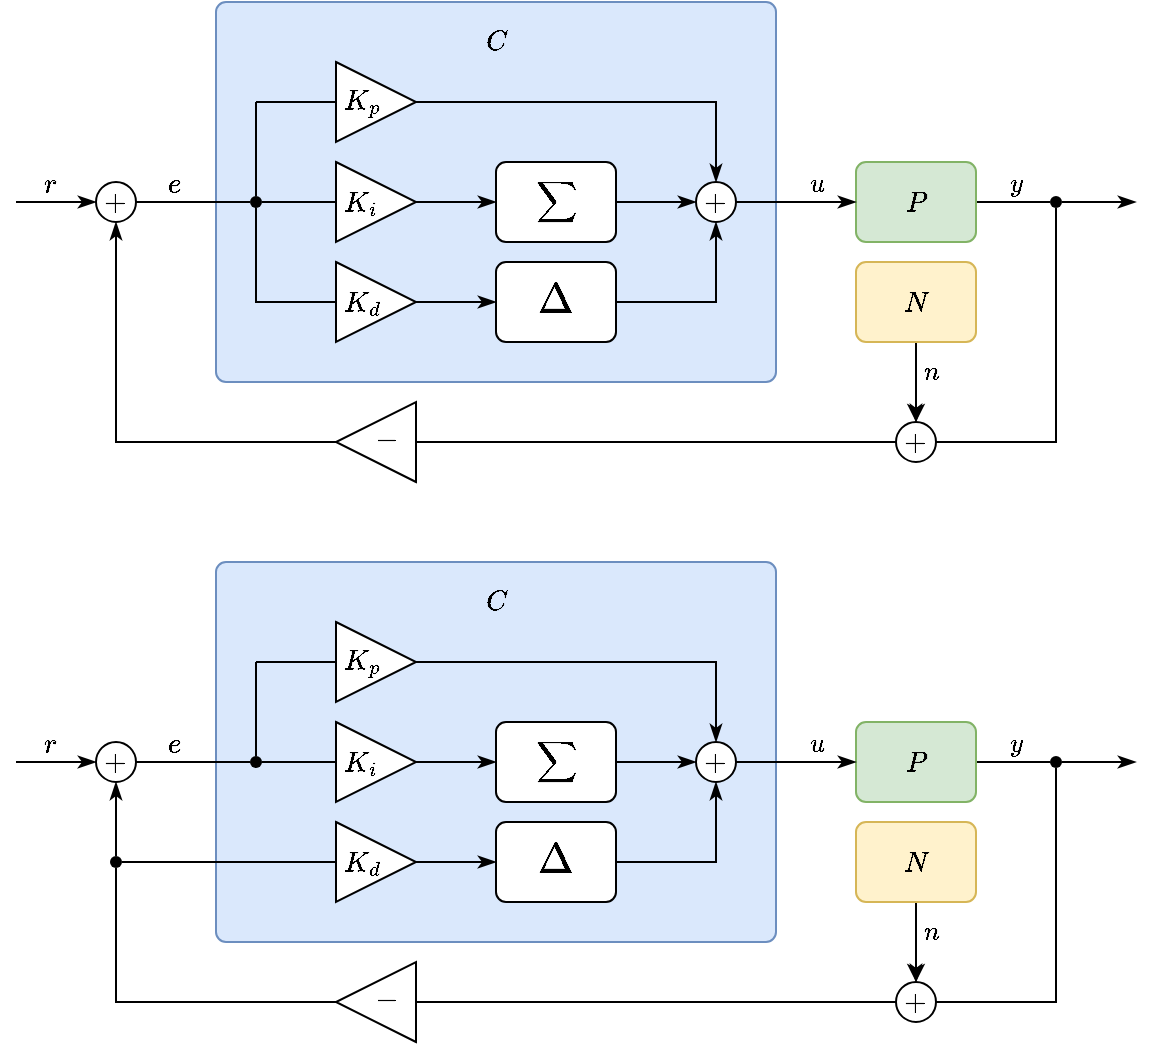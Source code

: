 <mxfile version="21.8.0" type="device">
  <diagram name="Page-1" id="2XKWPcIbEDFmkF_fYan6">
    <mxGraphModel dx="1687" dy="882" grid="1" gridSize="10" guides="1" tooltips="1" connect="1" arrows="1" fold="1" page="1" pageScale="1" pageWidth="1169" pageHeight="827" math="1" shadow="0">
      <root>
        <mxCell id="0" />
        <mxCell id="1" parent="0" />
        <mxCell id="3UGmoN3XCpKJd4NJfJ8R-1" value="" style="rounded=1;whiteSpace=wrap;html=1;arcSize=10;absoluteArcSize=1;fillColor=#dae8fc;strokeColor=#6c8ebf;" parent="1" vertex="1">
          <mxGeometry x="140" y="50" width="280" height="190" as="geometry" />
        </mxCell>
        <mxCell id="3UGmoN3XCpKJd4NJfJ8R-2" value="" style="rounded=0;orthogonalLoop=1;jettySize=auto;html=1;fontFamily=Helvetica;fontSize=12;endArrow=none;endFill=0;entryX=0;entryY=0.5;entryDx=0;entryDy=0;exitX=1;exitY=0.5;exitDx=0;exitDy=0;" parent="1" source="3UGmoN3XCpKJd4NJfJ8R-4" target="3UGmoN3XCpKJd4NJfJ8R-39" edge="1">
          <mxGeometry relative="1" as="geometry">
            <mxPoint x="530" y="170" as="sourcePoint" />
            <mxPoint x="550" y="140" as="targetPoint" />
            <Array as="points" />
          </mxGeometry>
        </mxCell>
        <mxCell id="3UGmoN3XCpKJd4NJfJ8R-3" value="$$y$$" style="edgeLabel;html=1;align=center;verticalAlign=middle;resizable=0;points=[];labelBackgroundColor=none;" parent="3UGmoN3XCpKJd4NJfJ8R-2" vertex="1" connectable="0">
          <mxGeometry relative="1" as="geometry">
            <mxPoint x="1" y="-9" as="offset" />
          </mxGeometry>
        </mxCell>
        <mxCell id="3UGmoN3XCpKJd4NJfJ8R-4" value="&lt;font data-font-src=&quot;https://fonts.googleapis.com/css?family=KaTeX_Math&quot; style=&quot;font-size: 12px;&quot;&gt;$$P$$&lt;/font&gt;" style="rounded=1;whiteSpace=wrap;html=1;fillColor=#d5e8d4;strokeColor=#82b366;fontFamily=Helvetica;fontSize=12;fontStyle=2;absoluteArcSize=1;arcSize=10;" parent="1" vertex="1">
          <mxGeometry x="460" y="130" width="60" height="40" as="geometry" />
        </mxCell>
        <mxCell id="3UGmoN3XCpKJd4NJfJ8R-5" style="rounded=0;orthogonalLoop=1;jettySize=auto;html=1;entryX=0;entryY=0.5;entryDx=0;entryDy=0;exitX=1;exitY=0.5;exitDx=0;exitDy=0;fontFamily=Helvetica;fontSize=12;endArrow=classicThin;endFill=1;" parent="1" source="3UGmoN3XCpKJd4NJfJ8R-33" target="3UGmoN3XCpKJd4NJfJ8R-4" edge="1">
          <mxGeometry relative="1" as="geometry">
            <mxPoint x="420" y="160" as="sourcePoint" />
            <Array as="points" />
          </mxGeometry>
        </mxCell>
        <mxCell id="3UGmoN3XCpKJd4NJfJ8R-6" value="$$u$$" style="edgeLabel;html=1;align=center;verticalAlign=middle;resizable=0;points=[];labelBackgroundColor=none;" parent="3UGmoN3XCpKJd4NJfJ8R-5" vertex="1" connectable="0">
          <mxGeometry relative="1" as="geometry">
            <mxPoint x="10" y="-9" as="offset" />
          </mxGeometry>
        </mxCell>
        <mxCell id="3UGmoN3XCpKJd4NJfJ8R-7" style="rounded=0;orthogonalLoop=1;jettySize=auto;html=1;exitX=1;exitY=0.5;exitDx=0;exitDy=0;entryX=0;entryY=0.5;entryDx=0;entryDy=0;strokeColor=default;endArrow=none;endFill=0;fontFamily=Helvetica;fontSize=12;" parent="1" source="3UGmoN3XCpKJd4NJfJ8R-10" edge="1" target="3UGmoN3XCpKJd4NJfJ8R-38">
          <mxGeometry relative="1" as="geometry">
            <mxPoint x="140" y="160" as="targetPoint" />
          </mxGeometry>
        </mxCell>
        <mxCell id="3UGmoN3XCpKJd4NJfJ8R-8" value="$$e$$" style="edgeLabel;html=1;align=center;verticalAlign=middle;resizable=0;points=[];fontFamily=Helvetica;fontSize=12;labelBackgroundColor=none;" parent="3UGmoN3XCpKJd4NJfJ8R-7" vertex="1" connectable="0">
          <mxGeometry relative="1" as="geometry">
            <mxPoint x="-10" y="-9" as="offset" />
          </mxGeometry>
        </mxCell>
        <mxCell id="3UGmoN3XCpKJd4NJfJ8R-9" style="edgeStyle=orthogonalEdgeStyle;rounded=0;orthogonalLoop=1;jettySize=auto;html=1;entryX=0.5;entryY=1;entryDx=0;entryDy=0;exitX=1;exitY=0.5;exitDx=0;exitDy=0;endArrow=classicThin;endFill=1;" parent="1" source="3UGmoN3XCpKJd4NJfJ8R-34" target="3UGmoN3XCpKJd4NJfJ8R-10" edge="1">
          <mxGeometry relative="1" as="geometry">
            <mxPoint x="160" y="280" as="sourcePoint" />
            <Array as="points">
              <mxPoint x="90" y="270" />
            </Array>
            <mxPoint x="90" y="223" as="targetPoint" />
          </mxGeometry>
        </mxCell>
        <mxCell id="3UGmoN3XCpKJd4NJfJ8R-10" value="$$+$$" style="ellipse;whiteSpace=wrap;html=1;aspect=fixed;fontFamily=Helvetica;fontSize=12;spacing=0;" parent="1" vertex="1">
          <mxGeometry x="80" y="140" width="20" height="20" as="geometry" />
        </mxCell>
        <mxCell id="3UGmoN3XCpKJd4NJfJ8R-11" value="" style="endArrow=classicThin;html=1;rounded=0;entryX=0;entryY=0.5;entryDx=0;entryDy=0;fontFamily=Helvetica;fontSize=12;endFill=1;" parent="1" target="3UGmoN3XCpKJd4NJfJ8R-10" edge="1">
          <mxGeometry width="50" height="50" relative="1" as="geometry">
            <mxPoint x="40" y="150" as="sourcePoint" />
            <mxPoint x="10" y="160" as="targetPoint" />
          </mxGeometry>
        </mxCell>
        <mxCell id="3UGmoN3XCpKJd4NJfJ8R-12" value="$$r$$" style="edgeLabel;html=1;align=center;verticalAlign=middle;resizable=0;points=[];fontFamily=Helvetica;fontSize=12;labelBackgroundColor=none;" parent="3UGmoN3XCpKJd4NJfJ8R-11" vertex="1" connectable="0">
          <mxGeometry relative="1" as="geometry">
            <mxPoint x="-3" y="-9" as="offset" />
          </mxGeometry>
        </mxCell>
        <mxCell id="3UGmoN3XCpKJd4NJfJ8R-13" style="rounded=0;orthogonalLoop=1;jettySize=auto;html=1;exitX=0.5;exitY=1;exitDx=0;exitDy=0;entryX=0.5;entryY=0;entryDx=0;entryDy=0;fontFamily=Helvetica;fontSize=12;endArrow=classicThin;endFill=1;dashed=1;" parent="1" source="3UGmoN3XCpKJd4NJfJ8R-15" target="3UGmoN3XCpKJd4NJfJ8R-18" edge="1">
          <mxGeometry relative="1" as="geometry">
            <mxPoint x="590" y="70" as="sourcePoint" />
          </mxGeometry>
        </mxCell>
        <mxCell id="3UGmoN3XCpKJd4NJfJ8R-14" value="$$n$$" style="edgeLabel;html=1;align=center;verticalAlign=middle;resizable=0;points=[];labelBackgroundColor=none;" parent="3UGmoN3XCpKJd4NJfJ8R-13" vertex="1" connectable="0">
          <mxGeometry relative="1" as="geometry">
            <mxPoint x="7" y="-5" as="offset" />
          </mxGeometry>
        </mxCell>
        <mxCell id="i-1P1SJiFzJJRI6rw9ve-2" value="" style="edgeStyle=orthogonalEdgeStyle;rounded=0;orthogonalLoop=1;jettySize=auto;html=1;" edge="1" parent="1" source="3UGmoN3XCpKJd4NJfJ8R-15" target="3UGmoN3XCpKJd4NJfJ8R-18">
          <mxGeometry relative="1" as="geometry" />
        </mxCell>
        <mxCell id="3UGmoN3XCpKJd4NJfJ8R-15" value="$$N$$" style="rounded=1;whiteSpace=wrap;html=1;fillColor=#fff2cc;strokeColor=#d6b656;fontFamily=Helvetica;fontSize=12;fontStyle=2;absoluteArcSize=1;arcSize=10;" parent="1" vertex="1">
          <mxGeometry x="460" y="180" width="60" height="40" as="geometry" />
        </mxCell>
        <mxCell id="3UGmoN3XCpKJd4NJfJ8R-16" style="rounded=0;orthogonalLoop=1;jettySize=auto;html=1;exitX=1;exitY=0.5;exitDx=0;exitDy=0;fontFamily=Helvetica;fontSize=12;endArrow=classicThin;endFill=1;" parent="1" source="3UGmoN3XCpKJd4NJfJ8R-39" edge="1">
          <mxGeometry relative="1" as="geometry">
            <mxPoint x="600" y="150" as="targetPoint" />
          </mxGeometry>
        </mxCell>
        <mxCell id="3UGmoN3XCpKJd4NJfJ8R-17" style="rounded=0;orthogonalLoop=1;jettySize=auto;html=1;entryX=0.5;entryY=1;entryDx=0;entryDy=0;endArrow=none;endFill=0;exitX=1;exitY=0.5;exitDx=0;exitDy=0;" parent="1" source="3UGmoN3XCpKJd4NJfJ8R-18" target="3UGmoN3XCpKJd4NJfJ8R-39" edge="1">
          <mxGeometry relative="1" as="geometry">
            <mxPoint x="590" y="150" as="sourcePoint" />
            <Array as="points">
              <mxPoint x="560" y="270" />
            </Array>
          </mxGeometry>
        </mxCell>
        <mxCell id="3UGmoN3XCpKJd4NJfJ8R-18" value="$$+$$" style="ellipse;whiteSpace=wrap;html=1;aspect=fixed;fontFamily=Helvetica;fontSize=12;spacing=0;" parent="1" vertex="1">
          <mxGeometry x="480" y="260" width="20" height="20" as="geometry" />
        </mxCell>
        <mxCell id="3UGmoN3XCpKJd4NJfJ8R-19" style="edgeStyle=orthogonalEdgeStyle;rounded=0;orthogonalLoop=1;jettySize=auto;html=1;exitX=1;exitY=0.5;exitDx=0;exitDy=0;entryX=0.5;entryY=1;entryDx=0;entryDy=0;endArrow=classicThin;endFill=1;" parent="1" source="3UGmoN3XCpKJd4NJfJ8R-20" target="3UGmoN3XCpKJd4NJfJ8R-33" edge="1">
          <mxGeometry relative="1" as="geometry" />
        </mxCell>
        <mxCell id="3UGmoN3XCpKJd4NJfJ8R-20" value="$$\Delta$$" style="rounded=1;whiteSpace=wrap;html=1;fontFamily=Helvetica;fontSize=18;fontStyle=0;absoluteArcSize=1;arcSize=10;" parent="1" vertex="1">
          <mxGeometry x="280" y="180" width="60" height="40" as="geometry" />
        </mxCell>
        <mxCell id="3UGmoN3XCpKJd4NJfJ8R-21" value="" style="endArrow=none;html=1;rounded=0;fontFamily=Helvetica;fontSize=12;exitX=0.5;exitY=0;exitDx=0;exitDy=0;" parent="1" source="3UGmoN3XCpKJd4NJfJ8R-38" edge="1">
          <mxGeometry width="50" height="50" relative="1" as="geometry">
            <mxPoint x="160" y="160" as="sourcePoint" />
            <mxPoint x="160" y="100" as="targetPoint" />
          </mxGeometry>
        </mxCell>
        <mxCell id="3UGmoN3XCpKJd4NJfJ8R-22" value="" style="endArrow=none;html=1;rounded=0;entryX=0;entryY=0.5;entryDx=0;entryDy=0;fontFamily=Helvetica;fontSize=12;endFill=0;" parent="1" target="3UGmoN3XCpKJd4NJfJ8R-26" edge="1">
          <mxGeometry width="50" height="50" relative="1" as="geometry">
            <mxPoint x="160" y="100" as="sourcePoint" />
            <mxPoint x="200" y="100" as="targetPoint" />
          </mxGeometry>
        </mxCell>
        <mxCell id="3UGmoN3XCpKJd4NJfJ8R-24" value="" style="endArrow=none;html=1;rounded=0;entryX=0;entryY=0.5;entryDx=0;entryDy=0;fontFamily=Helvetica;fontSize=12;endFill=0;exitX=0.5;exitY=1;exitDx=0;exitDy=0;" parent="1" source="3UGmoN3XCpKJd4NJfJ8R-38" target="3UGmoN3XCpKJd4NJfJ8R-30" edge="1">
          <mxGeometry width="50" height="50" relative="1" as="geometry">
            <mxPoint x="90" y="220" as="sourcePoint" />
            <mxPoint x="180" y="219.71" as="targetPoint" />
            <Array as="points">
              <mxPoint x="160" y="200" />
            </Array>
          </mxGeometry>
        </mxCell>
        <mxCell id="3UGmoN3XCpKJd4NJfJ8R-25" style="edgeStyle=orthogonalEdgeStyle;rounded=0;orthogonalLoop=1;jettySize=auto;html=1;exitX=1;exitY=0.5;exitDx=0;exitDy=0;entryX=0.5;entryY=0;entryDx=0;entryDy=0;endArrow=classicThin;endFill=1;" parent="1" source="3UGmoN3XCpKJd4NJfJ8R-26" target="3UGmoN3XCpKJd4NJfJ8R-33" edge="1">
          <mxGeometry relative="1" as="geometry" />
        </mxCell>
        <mxCell id="3UGmoN3XCpKJd4NJfJ8R-26" value="$$K_p$$" style="triangle;whiteSpace=wrap;html=1;align=left;spacingLeft=4;fontFamily=Helvetica;fontSize=12;spacing=0;" parent="1" vertex="1">
          <mxGeometry x="200" y="80" width="40" height="40" as="geometry" />
        </mxCell>
        <mxCell id="3UGmoN3XCpKJd4NJfJ8R-27" style="rounded=0;orthogonalLoop=1;jettySize=auto;html=1;exitX=1;exitY=0.5;exitDx=0;exitDy=0;entryX=0;entryY=0.5;entryDx=0;entryDy=0;endArrow=classicThin;endFill=1;" parent="1" source="3UGmoN3XCpKJd4NJfJ8R-28" target="3UGmoN3XCpKJd4NJfJ8R-32" edge="1">
          <mxGeometry relative="1" as="geometry" />
        </mxCell>
        <mxCell id="3UGmoN3XCpKJd4NJfJ8R-28" value="$$K_i$$" style="triangle;whiteSpace=wrap;html=1;align=left;spacingLeft=4;fontFamily=Helvetica;fontSize=12;spacing=0;" parent="1" vertex="1">
          <mxGeometry x="200" y="130" width="40" height="40" as="geometry" />
        </mxCell>
        <mxCell id="3UGmoN3XCpKJd4NJfJ8R-29" style="edgeStyle=orthogonalEdgeStyle;rounded=0;orthogonalLoop=1;jettySize=auto;html=1;exitX=1;exitY=0.5;exitDx=0;exitDy=0;entryX=0;entryY=0.5;entryDx=0;entryDy=0;endArrow=classicThin;endFill=1;" parent="1" source="3UGmoN3XCpKJd4NJfJ8R-30" target="3UGmoN3XCpKJd4NJfJ8R-20" edge="1">
          <mxGeometry relative="1" as="geometry" />
        </mxCell>
        <mxCell id="3UGmoN3XCpKJd4NJfJ8R-30" value="$$K_d$$" style="triangle;whiteSpace=wrap;html=1;align=left;spacingLeft=4;fontFamily=Helvetica;fontSize=12;spacing=0;" parent="1" vertex="1">
          <mxGeometry x="200" y="180" width="40" height="40" as="geometry" />
        </mxCell>
        <mxCell id="3UGmoN3XCpKJd4NJfJ8R-31" style="edgeStyle=orthogonalEdgeStyle;rounded=0;orthogonalLoop=1;jettySize=auto;html=1;exitX=1;exitY=0.5;exitDx=0;exitDy=0;entryX=0;entryY=0.5;entryDx=0;entryDy=0;endArrow=classicThin;endFill=1;" parent="1" source="3UGmoN3XCpKJd4NJfJ8R-32" target="3UGmoN3XCpKJd4NJfJ8R-33" edge="1">
          <mxGeometry relative="1" as="geometry">
            <Array as="points">
              <mxPoint x="340" y="160" />
              <mxPoint x="340" y="160" />
            </Array>
          </mxGeometry>
        </mxCell>
        <mxCell id="3UGmoN3XCpKJd4NJfJ8R-32" value="$$\sum$$" style="rounded=1;whiteSpace=wrap;html=1;fontFamily=Helvetica;fontSize=12;fontStyle=0;absoluteArcSize=1;arcSize=10;" parent="1" vertex="1">
          <mxGeometry x="280" y="130" width="60" height="40" as="geometry" />
        </mxCell>
        <mxCell id="3UGmoN3XCpKJd4NJfJ8R-33" value="$$+$$" style="ellipse;whiteSpace=wrap;html=1;aspect=fixed;fontFamily=Helvetica;fontSize=12;spacing=0;" parent="1" vertex="1">
          <mxGeometry x="380" y="140" width="20" height="20" as="geometry" />
        </mxCell>
        <mxCell id="3UGmoN3XCpKJd4NJfJ8R-34" value="$$-$$" style="triangle;whiteSpace=wrap;html=1;align=left;spacingLeft=9;fontFamily=Helvetica;fontSize=12;rotation=-180;spacing=0;" parent="1" vertex="1">
          <mxGeometry x="200" y="250" width="40" height="40" as="geometry" />
        </mxCell>
        <mxCell id="3UGmoN3XCpKJd4NJfJ8R-37" style="edgeStyle=orthogonalEdgeStyle;rounded=0;orthogonalLoop=1;jettySize=auto;html=1;exitX=1;exitY=0.5;exitDx=0;exitDy=0;entryX=0;entryY=0.5;entryDx=0;entryDy=0;endArrow=none;endFill=0;" parent="1" source="3UGmoN3XCpKJd4NJfJ8R-38" target="3UGmoN3XCpKJd4NJfJ8R-28" edge="1">
          <mxGeometry relative="1" as="geometry" />
        </mxCell>
        <mxCell id="3UGmoN3XCpKJd4NJfJ8R-38" value="" style="ellipse;whiteSpace=wrap;html=1;strokeColor=none;fillColor=#000000;" parent="1" vertex="1">
          <mxGeometry x="157" y="147" width="6" height="6" as="geometry" />
        </mxCell>
        <mxCell id="3UGmoN3XCpKJd4NJfJ8R-39" value="" style="ellipse;whiteSpace=wrap;html=1;strokeColor=none;fillColor=#000000;" parent="1" vertex="1">
          <mxGeometry x="557" y="147" width="6" height="6" as="geometry" />
        </mxCell>
        <mxCell id="3UGmoN3XCpKJd4NJfJ8R-40" value="$$C$$" style="text;html=1;strokeColor=none;fillColor=none;align=center;verticalAlign=middle;whiteSpace=wrap;rounded=0;" parent="1" vertex="1">
          <mxGeometry x="250" y="50" width="60" height="40" as="geometry" />
        </mxCell>
        <mxCell id="3UGmoN3XCpKJd4NJfJ8R-41" value="" style="endArrow=none;html=1;rounded=0;edgeStyle=orthogonalEdgeStyle;entryX=0;entryY=0.5;entryDx=0;entryDy=0;exitX=0;exitY=0.5;exitDx=0;exitDy=0;" parent="1" source="3UGmoN3XCpKJd4NJfJ8R-34" target="3UGmoN3XCpKJd4NJfJ8R-18" edge="1">
          <mxGeometry width="50" height="50" relative="1" as="geometry">
            <mxPoint x="520" y="268" as="sourcePoint" />
            <mxPoint x="610" y="160" as="targetPoint" />
          </mxGeometry>
        </mxCell>
        <mxCell id="i-1P1SJiFzJJRI6rw9ve-3" value="" style="rounded=1;whiteSpace=wrap;html=1;arcSize=10;absoluteArcSize=1;fillColor=#dae8fc;strokeColor=#6c8ebf;" vertex="1" parent="1">
          <mxGeometry x="140" y="330" width="280" height="190" as="geometry" />
        </mxCell>
        <mxCell id="i-1P1SJiFzJJRI6rw9ve-4" value="" style="rounded=0;orthogonalLoop=1;jettySize=auto;html=1;fontFamily=Helvetica;fontSize=12;endArrow=none;endFill=0;entryX=0;entryY=0.5;entryDx=0;entryDy=0;exitX=1;exitY=0.5;exitDx=0;exitDy=0;" edge="1" parent="1" source="i-1P1SJiFzJJRI6rw9ve-6" target="i-1P1SJiFzJJRI6rw9ve-40">
          <mxGeometry relative="1" as="geometry">
            <mxPoint x="530" y="450" as="sourcePoint" />
            <mxPoint x="550" y="420" as="targetPoint" />
            <Array as="points" />
          </mxGeometry>
        </mxCell>
        <mxCell id="i-1P1SJiFzJJRI6rw9ve-5" value="$$y$$" style="edgeLabel;html=1;align=center;verticalAlign=middle;resizable=0;points=[];labelBackgroundColor=none;" vertex="1" connectable="0" parent="i-1P1SJiFzJJRI6rw9ve-4">
          <mxGeometry relative="1" as="geometry">
            <mxPoint x="1" y="-9" as="offset" />
          </mxGeometry>
        </mxCell>
        <mxCell id="i-1P1SJiFzJJRI6rw9ve-6" value="&lt;font data-font-src=&quot;https://fonts.googleapis.com/css?family=KaTeX_Math&quot; style=&quot;font-size: 12px;&quot;&gt;$$P$$&lt;/font&gt;" style="rounded=1;whiteSpace=wrap;html=1;fillColor=#d5e8d4;strokeColor=#82b366;fontFamily=Helvetica;fontSize=12;fontStyle=2;absoluteArcSize=1;arcSize=10;" vertex="1" parent="1">
          <mxGeometry x="460" y="410" width="60" height="40" as="geometry" />
        </mxCell>
        <mxCell id="i-1P1SJiFzJJRI6rw9ve-7" style="rounded=0;orthogonalLoop=1;jettySize=auto;html=1;entryX=0;entryY=0.5;entryDx=0;entryDy=0;exitX=1;exitY=0.5;exitDx=0;exitDy=0;fontFamily=Helvetica;fontSize=12;endArrow=classicThin;endFill=1;" edge="1" parent="1" source="i-1P1SJiFzJJRI6rw9ve-36" target="i-1P1SJiFzJJRI6rw9ve-6">
          <mxGeometry relative="1" as="geometry">
            <mxPoint x="420" y="440" as="sourcePoint" />
            <Array as="points" />
          </mxGeometry>
        </mxCell>
        <mxCell id="i-1P1SJiFzJJRI6rw9ve-8" value="$$u$$" style="edgeLabel;html=1;align=center;verticalAlign=middle;resizable=0;points=[];labelBackgroundColor=none;" vertex="1" connectable="0" parent="i-1P1SJiFzJJRI6rw9ve-7">
          <mxGeometry relative="1" as="geometry">
            <mxPoint x="10" y="-9" as="offset" />
          </mxGeometry>
        </mxCell>
        <mxCell id="i-1P1SJiFzJJRI6rw9ve-9" style="rounded=0;orthogonalLoop=1;jettySize=auto;html=1;exitX=1;exitY=0.5;exitDx=0;exitDy=0;entryX=0;entryY=0.5;entryDx=0;entryDy=0;strokeColor=default;endArrow=none;endFill=0;fontFamily=Helvetica;fontSize=12;" edge="1" parent="1" source="i-1P1SJiFzJJRI6rw9ve-12" target="i-1P1SJiFzJJRI6rw9ve-39">
          <mxGeometry relative="1" as="geometry">
            <mxPoint x="140" y="440" as="targetPoint" />
          </mxGeometry>
        </mxCell>
        <mxCell id="i-1P1SJiFzJJRI6rw9ve-10" value="$$e$$" style="edgeLabel;html=1;align=center;verticalAlign=middle;resizable=0;points=[];fontFamily=Helvetica;fontSize=12;labelBackgroundColor=none;" vertex="1" connectable="0" parent="i-1P1SJiFzJJRI6rw9ve-9">
          <mxGeometry relative="1" as="geometry">
            <mxPoint x="-10" y="-9" as="offset" />
          </mxGeometry>
        </mxCell>
        <mxCell id="i-1P1SJiFzJJRI6rw9ve-11" style="edgeStyle=orthogonalEdgeStyle;rounded=0;orthogonalLoop=1;jettySize=auto;html=1;exitX=1;exitY=0.5;exitDx=0;exitDy=0;endArrow=none;endFill=0;entryX=0.5;entryY=1;entryDx=0;entryDy=0;" edge="1" parent="1" source="i-1P1SJiFzJJRI6rw9ve-37" target="i-1P1SJiFzJJRI6rw9ve-43">
          <mxGeometry relative="1" as="geometry">
            <mxPoint x="160" y="560" as="sourcePoint" />
            <Array as="points">
              <mxPoint x="90" y="550" />
            </Array>
            <mxPoint x="90" y="490" as="targetPoint" />
          </mxGeometry>
        </mxCell>
        <mxCell id="i-1P1SJiFzJJRI6rw9ve-12" value="$$+$$" style="ellipse;whiteSpace=wrap;html=1;aspect=fixed;fontFamily=Helvetica;fontSize=12;spacing=0;" vertex="1" parent="1">
          <mxGeometry x="80" y="420" width="20" height="20" as="geometry" />
        </mxCell>
        <mxCell id="i-1P1SJiFzJJRI6rw9ve-13" value="" style="endArrow=classicThin;html=1;rounded=0;entryX=0;entryY=0.5;entryDx=0;entryDy=0;fontFamily=Helvetica;fontSize=12;endFill=1;" edge="1" parent="1" target="i-1P1SJiFzJJRI6rw9ve-12">
          <mxGeometry width="50" height="50" relative="1" as="geometry">
            <mxPoint x="40" y="430" as="sourcePoint" />
            <mxPoint x="10" y="440" as="targetPoint" />
          </mxGeometry>
        </mxCell>
        <mxCell id="i-1P1SJiFzJJRI6rw9ve-14" value="$$r$$" style="edgeLabel;html=1;align=center;verticalAlign=middle;resizable=0;points=[];fontFamily=Helvetica;fontSize=12;labelBackgroundColor=none;" vertex="1" connectable="0" parent="i-1P1SJiFzJJRI6rw9ve-13">
          <mxGeometry relative="1" as="geometry">
            <mxPoint x="-3" y="-9" as="offset" />
          </mxGeometry>
        </mxCell>
        <mxCell id="i-1P1SJiFzJJRI6rw9ve-15" style="rounded=0;orthogonalLoop=1;jettySize=auto;html=1;exitX=0.5;exitY=1;exitDx=0;exitDy=0;entryX=0.5;entryY=0;entryDx=0;entryDy=0;fontFamily=Helvetica;fontSize=12;endArrow=classicThin;endFill=1;dashed=1;" edge="1" parent="1" source="i-1P1SJiFzJJRI6rw9ve-18" target="i-1P1SJiFzJJRI6rw9ve-21">
          <mxGeometry relative="1" as="geometry">
            <mxPoint x="590" y="350" as="sourcePoint" />
          </mxGeometry>
        </mxCell>
        <mxCell id="i-1P1SJiFzJJRI6rw9ve-16" value="$$n$$" style="edgeLabel;html=1;align=center;verticalAlign=middle;resizable=0;points=[];labelBackgroundColor=none;" vertex="1" connectable="0" parent="i-1P1SJiFzJJRI6rw9ve-15">
          <mxGeometry relative="1" as="geometry">
            <mxPoint x="7" y="-5" as="offset" />
          </mxGeometry>
        </mxCell>
        <mxCell id="i-1P1SJiFzJJRI6rw9ve-17" value="" style="edgeStyle=orthogonalEdgeStyle;rounded=0;orthogonalLoop=1;jettySize=auto;html=1;" edge="1" parent="1" source="i-1P1SJiFzJJRI6rw9ve-18" target="i-1P1SJiFzJJRI6rw9ve-21">
          <mxGeometry relative="1" as="geometry" />
        </mxCell>
        <mxCell id="i-1P1SJiFzJJRI6rw9ve-18" value="$$N$$" style="rounded=1;whiteSpace=wrap;html=1;fillColor=#fff2cc;strokeColor=#d6b656;fontFamily=Helvetica;fontSize=12;fontStyle=2;absoluteArcSize=1;arcSize=10;" vertex="1" parent="1">
          <mxGeometry x="460" y="460" width="60" height="40" as="geometry" />
        </mxCell>
        <mxCell id="i-1P1SJiFzJJRI6rw9ve-19" style="rounded=0;orthogonalLoop=1;jettySize=auto;html=1;exitX=1;exitY=0.5;exitDx=0;exitDy=0;fontFamily=Helvetica;fontSize=12;endArrow=classicThin;endFill=1;" edge="1" parent="1" source="i-1P1SJiFzJJRI6rw9ve-40">
          <mxGeometry relative="1" as="geometry">
            <mxPoint x="600" y="430" as="targetPoint" />
          </mxGeometry>
        </mxCell>
        <mxCell id="i-1P1SJiFzJJRI6rw9ve-20" style="rounded=0;orthogonalLoop=1;jettySize=auto;html=1;entryX=0.5;entryY=1;entryDx=0;entryDy=0;endArrow=none;endFill=0;exitX=1;exitY=0.5;exitDx=0;exitDy=0;" edge="1" parent="1" source="i-1P1SJiFzJJRI6rw9ve-21" target="i-1P1SJiFzJJRI6rw9ve-40">
          <mxGeometry relative="1" as="geometry">
            <mxPoint x="590" y="430" as="sourcePoint" />
            <Array as="points">
              <mxPoint x="560" y="550" />
            </Array>
          </mxGeometry>
        </mxCell>
        <mxCell id="i-1P1SJiFzJJRI6rw9ve-21" value="$$+$$" style="ellipse;whiteSpace=wrap;html=1;aspect=fixed;fontFamily=Helvetica;fontSize=12;spacing=0;" vertex="1" parent="1">
          <mxGeometry x="480" y="540" width="20" height="20" as="geometry" />
        </mxCell>
        <mxCell id="i-1P1SJiFzJJRI6rw9ve-22" style="edgeStyle=orthogonalEdgeStyle;rounded=0;orthogonalLoop=1;jettySize=auto;html=1;exitX=1;exitY=0.5;exitDx=0;exitDy=0;entryX=0.5;entryY=1;entryDx=0;entryDy=0;endArrow=classicThin;endFill=1;" edge="1" parent="1" source="i-1P1SJiFzJJRI6rw9ve-23" target="i-1P1SJiFzJJRI6rw9ve-36">
          <mxGeometry relative="1" as="geometry" />
        </mxCell>
        <mxCell id="i-1P1SJiFzJJRI6rw9ve-23" value="$$\Delta$$" style="rounded=1;whiteSpace=wrap;html=1;fontFamily=Helvetica;fontSize=18;fontStyle=0;absoluteArcSize=1;arcSize=10;" vertex="1" parent="1">
          <mxGeometry x="280" y="460" width="60" height="40" as="geometry" />
        </mxCell>
        <mxCell id="i-1P1SJiFzJJRI6rw9ve-24" value="" style="endArrow=none;html=1;rounded=0;fontFamily=Helvetica;fontSize=12;exitX=0.5;exitY=0;exitDx=0;exitDy=0;" edge="1" parent="1" source="i-1P1SJiFzJJRI6rw9ve-39">
          <mxGeometry width="50" height="50" relative="1" as="geometry">
            <mxPoint x="160" y="440" as="sourcePoint" />
            <mxPoint x="160" y="380" as="targetPoint" />
          </mxGeometry>
        </mxCell>
        <mxCell id="i-1P1SJiFzJJRI6rw9ve-25" value="" style="endArrow=none;html=1;rounded=0;entryX=0;entryY=0.5;entryDx=0;entryDy=0;fontFamily=Helvetica;fontSize=12;endFill=0;" edge="1" parent="1" target="i-1P1SJiFzJJRI6rw9ve-29">
          <mxGeometry width="50" height="50" relative="1" as="geometry">
            <mxPoint x="160" y="380" as="sourcePoint" />
            <mxPoint x="200" y="380" as="targetPoint" />
          </mxGeometry>
        </mxCell>
        <mxCell id="i-1P1SJiFzJJRI6rw9ve-27" value="" style="endArrow=none;html=1;rounded=0;entryX=0;entryY=0.5;entryDx=0;entryDy=0;fontFamily=Helvetica;fontSize=12;endFill=0;exitX=1;exitY=0.5;exitDx=0;exitDy=0;" edge="1" parent="1" source="i-1P1SJiFzJJRI6rw9ve-43" target="i-1P1SJiFzJJRI6rw9ve-33">
          <mxGeometry width="50" height="50" relative="1" as="geometry">
            <mxPoint x="100" y="480" as="sourcePoint" />
            <mxPoint x="180" y="499.71" as="targetPoint" />
            <Array as="points">
              <mxPoint x="160" y="480" />
            </Array>
          </mxGeometry>
        </mxCell>
        <mxCell id="i-1P1SJiFzJJRI6rw9ve-28" style="edgeStyle=orthogonalEdgeStyle;rounded=0;orthogonalLoop=1;jettySize=auto;html=1;exitX=1;exitY=0.5;exitDx=0;exitDy=0;entryX=0.5;entryY=0;entryDx=0;entryDy=0;endArrow=classicThin;endFill=1;" edge="1" parent="1" source="i-1P1SJiFzJJRI6rw9ve-29" target="i-1P1SJiFzJJRI6rw9ve-36">
          <mxGeometry relative="1" as="geometry" />
        </mxCell>
        <mxCell id="i-1P1SJiFzJJRI6rw9ve-29" value="$$K_p$$" style="triangle;whiteSpace=wrap;html=1;align=left;spacingLeft=4;fontFamily=Helvetica;fontSize=12;spacing=0;" vertex="1" parent="1">
          <mxGeometry x="200" y="360" width="40" height="40" as="geometry" />
        </mxCell>
        <mxCell id="i-1P1SJiFzJJRI6rw9ve-30" style="rounded=0;orthogonalLoop=1;jettySize=auto;html=1;exitX=1;exitY=0.5;exitDx=0;exitDy=0;entryX=0;entryY=0.5;entryDx=0;entryDy=0;endArrow=classicThin;endFill=1;" edge="1" parent="1" source="i-1P1SJiFzJJRI6rw9ve-31" target="i-1P1SJiFzJJRI6rw9ve-35">
          <mxGeometry relative="1" as="geometry" />
        </mxCell>
        <mxCell id="i-1P1SJiFzJJRI6rw9ve-31" value="$$K_i$$" style="triangle;whiteSpace=wrap;html=1;align=left;spacingLeft=4;fontFamily=Helvetica;fontSize=12;spacing=0;" vertex="1" parent="1">
          <mxGeometry x="200" y="410" width="40" height="40" as="geometry" />
        </mxCell>
        <mxCell id="i-1P1SJiFzJJRI6rw9ve-32" style="edgeStyle=orthogonalEdgeStyle;rounded=0;orthogonalLoop=1;jettySize=auto;html=1;exitX=1;exitY=0.5;exitDx=0;exitDy=0;entryX=0;entryY=0.5;entryDx=0;entryDy=0;endArrow=classicThin;endFill=1;" edge="1" parent="1" source="i-1P1SJiFzJJRI6rw9ve-33" target="i-1P1SJiFzJJRI6rw9ve-23">
          <mxGeometry relative="1" as="geometry" />
        </mxCell>
        <mxCell id="i-1P1SJiFzJJRI6rw9ve-33" value="$$K_d$$" style="triangle;whiteSpace=wrap;html=1;align=left;spacingLeft=4;fontFamily=Helvetica;fontSize=12;spacing=0;" vertex="1" parent="1">
          <mxGeometry x="200" y="460" width="40" height="40" as="geometry" />
        </mxCell>
        <mxCell id="i-1P1SJiFzJJRI6rw9ve-34" style="edgeStyle=orthogonalEdgeStyle;rounded=0;orthogonalLoop=1;jettySize=auto;html=1;exitX=1;exitY=0.5;exitDx=0;exitDy=0;entryX=0;entryY=0.5;entryDx=0;entryDy=0;endArrow=classicThin;endFill=1;" edge="1" parent="1" source="i-1P1SJiFzJJRI6rw9ve-35" target="i-1P1SJiFzJJRI6rw9ve-36">
          <mxGeometry relative="1" as="geometry">
            <Array as="points">
              <mxPoint x="340" y="440" />
              <mxPoint x="340" y="440" />
            </Array>
          </mxGeometry>
        </mxCell>
        <mxCell id="i-1P1SJiFzJJRI6rw9ve-35" value="$$\sum$$" style="rounded=1;whiteSpace=wrap;html=1;fontFamily=Helvetica;fontSize=12;fontStyle=0;absoluteArcSize=1;arcSize=10;" vertex="1" parent="1">
          <mxGeometry x="280" y="410" width="60" height="40" as="geometry" />
        </mxCell>
        <mxCell id="i-1P1SJiFzJJRI6rw9ve-36" value="$$+$$" style="ellipse;whiteSpace=wrap;html=1;aspect=fixed;fontFamily=Helvetica;fontSize=12;spacing=0;" vertex="1" parent="1">
          <mxGeometry x="380" y="420" width="20" height="20" as="geometry" />
        </mxCell>
        <mxCell id="i-1P1SJiFzJJRI6rw9ve-37" value="$$-$$" style="triangle;whiteSpace=wrap;html=1;align=left;spacingLeft=9;fontFamily=Helvetica;fontSize=12;rotation=-180;spacing=0;" vertex="1" parent="1">
          <mxGeometry x="200" y="530" width="40" height="40" as="geometry" />
        </mxCell>
        <mxCell id="i-1P1SJiFzJJRI6rw9ve-38" style="edgeStyle=orthogonalEdgeStyle;rounded=0;orthogonalLoop=1;jettySize=auto;html=1;exitX=1;exitY=0.5;exitDx=0;exitDy=0;entryX=0;entryY=0.5;entryDx=0;entryDy=0;endArrow=none;endFill=0;" edge="1" parent="1" source="i-1P1SJiFzJJRI6rw9ve-39" target="i-1P1SJiFzJJRI6rw9ve-31">
          <mxGeometry relative="1" as="geometry" />
        </mxCell>
        <mxCell id="i-1P1SJiFzJJRI6rw9ve-39" value="" style="ellipse;whiteSpace=wrap;html=1;strokeColor=none;fillColor=#000000;" vertex="1" parent="1">
          <mxGeometry x="157" y="427" width="6" height="6" as="geometry" />
        </mxCell>
        <mxCell id="i-1P1SJiFzJJRI6rw9ve-40" value="" style="ellipse;whiteSpace=wrap;html=1;strokeColor=none;fillColor=#000000;" vertex="1" parent="1">
          <mxGeometry x="557" y="427" width="6" height="6" as="geometry" />
        </mxCell>
        <mxCell id="i-1P1SJiFzJJRI6rw9ve-41" value="$$C$$" style="text;html=1;strokeColor=none;fillColor=none;align=center;verticalAlign=middle;whiteSpace=wrap;rounded=0;" vertex="1" parent="1">
          <mxGeometry x="250" y="330" width="60" height="40" as="geometry" />
        </mxCell>
        <mxCell id="i-1P1SJiFzJJRI6rw9ve-42" value="" style="endArrow=none;html=1;rounded=0;edgeStyle=orthogonalEdgeStyle;entryX=0;entryY=0.5;entryDx=0;entryDy=0;exitX=0;exitY=0.5;exitDx=0;exitDy=0;" edge="1" parent="1" source="i-1P1SJiFzJJRI6rw9ve-37" target="i-1P1SJiFzJJRI6rw9ve-21">
          <mxGeometry width="50" height="50" relative="1" as="geometry">
            <mxPoint x="520" y="548" as="sourcePoint" />
            <mxPoint x="610" y="440" as="targetPoint" />
          </mxGeometry>
        </mxCell>
        <mxCell id="i-1P1SJiFzJJRI6rw9ve-44" style="edgeStyle=orthogonalEdgeStyle;rounded=0;orthogonalLoop=1;jettySize=auto;html=1;exitX=0.5;exitY=0;exitDx=0;exitDy=0;entryX=0.5;entryY=1;entryDx=0;entryDy=0;endArrow=classicThin;endFill=1;" edge="1" parent="1" source="i-1P1SJiFzJJRI6rw9ve-43" target="i-1P1SJiFzJJRI6rw9ve-12">
          <mxGeometry relative="1" as="geometry" />
        </mxCell>
        <mxCell id="i-1P1SJiFzJJRI6rw9ve-43" value="" style="ellipse;whiteSpace=wrap;html=1;strokeColor=none;fillColor=#000000;" vertex="1" parent="1">
          <mxGeometry x="87" y="477" width="6" height="6" as="geometry" />
        </mxCell>
      </root>
    </mxGraphModel>
  </diagram>
</mxfile>
